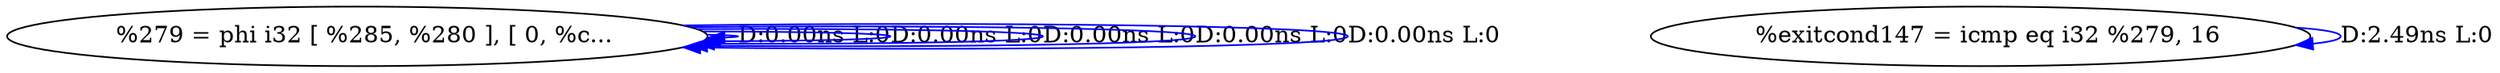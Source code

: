 digraph {
Node0x36eba00[label="  %279 = phi i32 [ %285, %280 ], [ 0, %c..."];
Node0x36eba00 -> Node0x36eba00[label="D:0.00ns L:0",color=blue];
Node0x36eba00 -> Node0x36eba00[label="D:0.00ns L:0",color=blue];
Node0x36eba00 -> Node0x36eba00[label="D:0.00ns L:0",color=blue];
Node0x36eba00 -> Node0x36eba00[label="D:0.00ns L:0",color=blue];
Node0x36eba00 -> Node0x36eba00[label="D:0.00ns L:0",color=blue];
Node0x36ebae0[label="  %exitcond147 = icmp eq i32 %279, 16"];
Node0x36ebae0 -> Node0x36ebae0[label="D:2.49ns L:0",color=blue];
}
